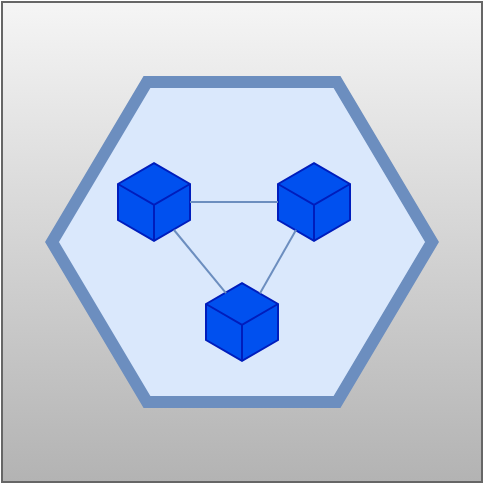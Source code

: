 <mxfile version="12.8.8" type="device"><diagram id="fYVZpUAn5AE6XuIEEGcS" name="Page-1"><mxGraphModel dx="1099" dy="741" grid="1" gridSize="10" guides="1" tooltips="1" connect="1" arrows="1" fold="1" page="1" pageScale="1" pageWidth="850" pageHeight="1100" math="0" shadow="0"><root><mxCell id="0"/><mxCell id="1" parent="0"/><mxCell id="NahNEf6arAGqOp8cWdcf-9" value="" style="whiteSpace=wrap;html=1;aspect=fixed;fillColor=#f5f5f5;strokeColor=#666666;gradientColor=#b3b3b3;" vertex="1" parent="1"><mxGeometry x="102" y="80" width="240" height="240" as="geometry"/></mxCell><mxCell id="NahNEf6arAGqOp8cWdcf-8" value="" style="shape=hexagon;perimeter=hexagonPerimeter2;whiteSpace=wrap;html=1;fillColor=#dae8fc;strokeColor=#6c8ebf;strokeWidth=6;" vertex="1" parent="1"><mxGeometry x="127" y="120" width="190" height="160" as="geometry"/></mxCell><mxCell id="NahNEf6arAGqOp8cWdcf-1" value="" style="html=1;whiteSpace=wrap;aspect=fixed;shape=isoCube;backgroundOutline=1;fillColor=#0050ef;strokeColor=#001DBC;fontColor=#ffffff;" vertex="1" parent="1"><mxGeometry x="160" y="160" width="36" height="40" as="geometry"/></mxCell><mxCell id="NahNEf6arAGqOp8cWdcf-2" value="" style="html=1;whiteSpace=wrap;aspect=fixed;shape=isoCube;backgroundOutline=1;fillColor=#0050ef;strokeColor=#001DBC;fontColor=#ffffff;" vertex="1" parent="1"><mxGeometry x="240" y="160" width="36" height="40" as="geometry"/></mxCell><mxCell id="NahNEf6arAGqOp8cWdcf-3" value="" style="html=1;whiteSpace=wrap;aspect=fixed;shape=isoCube;backgroundOutline=1;fillColor=#0050ef;strokeColor=#001DBC;fontColor=#ffffff;" vertex="1" parent="1"><mxGeometry x="204" y="220" width="36" height="40" as="geometry"/></mxCell><mxCell id="NahNEf6arAGqOp8cWdcf-5" value="" style="endArrow=none;html=1;exitX=0;exitY=0;exitDx=0;exitDy=11;exitPerimeter=0;entryX=0;entryY=0;entryDx=36;entryDy=11;entryPerimeter=0;fillColor=#dae8fc;strokeColor=#6c8ebf;" edge="1" parent="1"><mxGeometry width="50" height="50" relative="1" as="geometry"><mxPoint x="240" y="180" as="sourcePoint"/><mxPoint x="196" y="180" as="targetPoint"/></mxGeometry></mxCell><mxCell id="NahNEf6arAGqOp8cWdcf-6" value="" style="endArrow=none;html=1;exitX=0;exitY=0;exitDx=36;exitDy=29;exitPerimeter=0;entryX=0;entryY=0;entryDx=18;entryDy=0.608;entryPerimeter=0;fillColor=#dae8fc;strokeColor=#6c8ebf;" edge="1" parent="1"><mxGeometry width="50" height="50" relative="1" as="geometry"><mxPoint x="188" y="194" as="sourcePoint"/><mxPoint x="214" y="225.608" as="targetPoint"/></mxGeometry></mxCell><mxCell id="NahNEf6arAGqOp8cWdcf-7" value="" style="endArrow=none;html=1;exitX=0;exitY=0;exitDx=18;exitDy=0.608;exitPerimeter=0;entryX=0;entryY=0;entryDx=0;entryDy=29;entryPerimeter=0;fillColor=#dae8fc;strokeColor=#6c8ebf;" edge="1" parent="1"><mxGeometry width="50" height="50" relative="1" as="geometry"><mxPoint x="231" y="225.608" as="sourcePoint"/><mxPoint x="249" y="194" as="targetPoint"/></mxGeometry></mxCell></root></mxGraphModel></diagram></mxfile>
